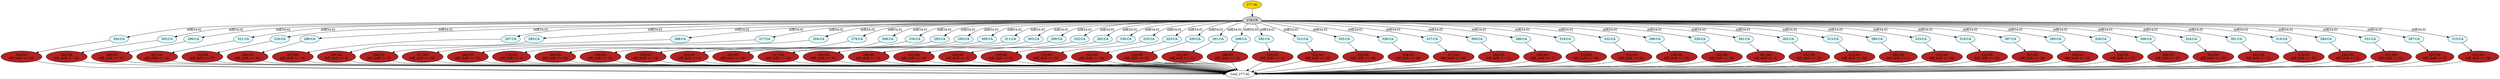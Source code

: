 strict digraph "" {
	node [label="\N"];
	"311:NS"	 [ast="<pyverilog.vparser.ast.NonblockingSubstitution object at 0x7f4cf148bad0>",
		fillcolor=firebrick,
		label="311:NS
diff_shift <= 32;",
		statements="[<pyverilog.vparser.ast.NonblockingSubstitution object at 0x7f4cf148bad0>]",
		style=filled,
		typ=NonblockingSubstitution];
	"Leaf_277:AL"	 [def_var="['diff_shift']",
		label="Leaf_277:AL"];
	"311:NS" -> "Leaf_277:AL"	 [cond="[]",
		lineno=None];
	"304:CA"	 [ast="<pyverilog.vparser.ast.Case object at 0x7f4cf163ebd0>",
		fillcolor=lightcyan,
		label="304:CA",
		statements="[]",
		style=filled,
		typ=Case];
	"304:NS"	 [ast="<pyverilog.vparser.ast.NonblockingSubstitution object at 0x7f4cf163fa90>",
		fillcolor=firebrick,
		label="304:NS
diff_shift <= 25;",
		statements="[<pyverilog.vparser.ast.NonblockingSubstitution object at 0x7f4cf163fa90>]",
		style=filled,
		typ=NonblockingSubstitution];
	"304:CA" -> "304:NS"	 [cond="[]",
		lineno=None];
	"305:CA"	 [ast="<pyverilog.vparser.ast.Case object at 0x7f4cf163f410>",
		fillcolor=lightcyan,
		label="305:CA",
		statements="[]",
		style=filled,
		typ=Case];
	"305:NS"	 [ast="<pyverilog.vparser.ast.NonblockingSubstitution object at 0x7f4cf163fb50>",
		fillcolor=firebrick,
		label="305:NS
diff_shift <= 26;",
		statements="[<pyverilog.vparser.ast.NonblockingSubstitution object at 0x7f4cf163fb50>]",
		style=filled,
		typ=NonblockingSubstitution];
	"305:CA" -> "305:NS"	 [cond="[]",
		lineno=None];
	"296:CA"	 [ast="<pyverilog.vparser.ast.Case object at 0x7f4cf163f6d0>",
		fillcolor=lightcyan,
		label="296:CA",
		statements="[]",
		style=filled,
		typ=Case];
	"296:NS"	 [ast="<pyverilog.vparser.ast.NonblockingSubstitution object at 0x7f4cf163f750>",
		fillcolor=firebrick,
		label="296:NS
diff_shift <= 17;",
		statements="[<pyverilog.vparser.ast.NonblockingSubstitution object at 0x7f4cf163f750>]",
		style=filled,
		typ=NonblockingSubstitution];
	"296:CA" -> "296:NS"	 [cond="[]",
		lineno=None];
	"307:NS"	 [ast="<pyverilog.vparser.ast.NonblockingSubstitution object at 0x7f4cf161c350>",
		fillcolor=firebrick,
		label="307:NS
diff_shift <= 28;",
		statements="[<pyverilog.vparser.ast.NonblockingSubstitution object at 0x7f4cf161c350>]",
		style=filled,
		typ=NonblockingSubstitution];
	"307:NS" -> "Leaf_277:AL"	 [cond="[]",
		lineno=None];
	"321:CA"	 [ast="<pyverilog.vparser.ast.Case object at 0x7f4cf160d790>",
		fillcolor=lightcyan,
		label="321:CA",
		statements="[]",
		style=filled,
		typ=Case];
	"321:NS"	 [ast="<pyverilog.vparser.ast.NonblockingSubstitution object at 0x7f4cf160d3d0>",
		fillcolor=firebrick,
		label="321:NS
diff_shift <= 42;",
		statements="[<pyverilog.vparser.ast.NonblockingSubstitution object at 0x7f4cf160d3d0>]",
		style=filled,
		typ=NonblockingSubstitution];
	"321:CA" -> "321:NS"	 [cond="[]",
		lineno=None];
	"316:CA"	 [ast="<pyverilog.vparser.ast.Case object at 0x7f4cf14d8050>",
		fillcolor=lightcyan,
		label="316:CA",
		statements="[]",
		style=filled,
		typ=Case];
	"316:NS"	 [ast="<pyverilog.vparser.ast.NonblockingSubstitution object at 0x7f4cf14d80d0>",
		fillcolor=firebrick,
		label="316:NS
diff_shift <= 37;",
		statements="[<pyverilog.vparser.ast.NonblockingSubstitution object at 0x7f4cf14d80d0>]",
		style=filled,
		typ=NonblockingSubstitution];
	"316:CA" -> "316:NS"	 [cond="[]",
		lineno=None];
	"298:NS"	 [ast="<pyverilog.vparser.ast.NonblockingSubstitution object at 0x7f4cf160d150>",
		fillcolor=firebrick,
		label="298:NS
diff_shift <= 19;",
		statements="[<pyverilog.vparser.ast.NonblockingSubstitution object at 0x7f4cf160d150>]",
		style=filled,
		typ=NonblockingSubstitution];
	"298:NS" -> "Leaf_277:AL"	 [cond="[]",
		lineno=None];
	"289:CA"	 [ast="<pyverilog.vparser.ast.Case object at 0x7f4cf160df90>",
		fillcolor=lightcyan,
		label="289:CA",
		statements="[]",
		style=filled,
		typ=Case];
	"289:NS"	 [ast="<pyverilog.vparser.ast.NonblockingSubstitution object at 0x7f4cf160d610>",
		fillcolor=firebrick,
		label="289:NS
diff_shift <= 10;",
		statements="[<pyverilog.vparser.ast.NonblockingSubstitution object at 0x7f4cf160d610>]",
		style=filled,
		typ=NonblockingSubstitution];
	"289:CA" -> "289:NS"	 [cond="[]",
		lineno=None];
	"297:CA"	 [ast="<pyverilog.vparser.ast.Case object at 0x7f4cf160db90>",
		fillcolor=lightcyan,
		label="297:CA",
		statements="[]",
		style=filled,
		typ=Case];
	"297:NS"	 [ast="<pyverilog.vparser.ast.NonblockingSubstitution object at 0x7f4cf160dfd0>",
		fillcolor=firebrick,
		label="297:NS
diff_shift <= 18;",
		statements="[<pyverilog.vparser.ast.NonblockingSubstitution object at 0x7f4cf160dfd0>]",
		style=filled,
		typ=NonblockingSubstitution];
	"297:CA" -> "297:NS"	 [cond="[]",
		lineno=None];
	"284:NS"	 [ast="<pyverilog.vparser.ast.NonblockingSubstitution object at 0x7f4cf160da10>",
		fillcolor=firebrick,
		label="284:NS
diff_shift <= 5;",
		statements="[<pyverilog.vparser.ast.NonblockingSubstitution object at 0x7f4cf160da10>]",
		style=filled,
		typ=NonblockingSubstitution];
	"284:NS" -> "Leaf_277:AL"	 [cond="[]",
		lineno=None];
	"285:CA"	 [ast="<pyverilog.vparser.ast.Case object at 0x7f4cf160dd50>",
		fillcolor=lightcyan,
		label="285:CA",
		statements="[]",
		style=filled,
		typ=Case];
	"285:NS"	 [ast="<pyverilog.vparser.ast.NonblockingSubstitution object at 0x7f4cf160d110>",
		fillcolor=firebrick,
		label="285:NS
diff_shift <= 6;",
		statements="[<pyverilog.vparser.ast.NonblockingSubstitution object at 0x7f4cf160d110>]",
		style=filled,
		typ=NonblockingSubstitution];
	"285:CA" -> "285:NS"	 [cond="[]",
		lineno=None];
	"327:NS"	 [ast="<pyverilog.vparser.ast.NonblockingSubstitution object at 0x7f4cf149d350>",
		fillcolor=firebrick,
		label="327:NS
diff_shift <= 48;",
		statements="[<pyverilog.vparser.ast.NonblockingSubstitution object at 0x7f4cf149d350>]",
		style=filled,
		typ=NonblockingSubstitution];
	"327:NS" -> "Leaf_277:AL"	 [cond="[]",
		lineno=None];
	"308:NS"	 [ast="<pyverilog.vparser.ast.NonblockingSubstitution object at 0x7f4cf149d450>",
		fillcolor=firebrick,
		label="308:NS
diff_shift <= 29;",
		statements="[<pyverilog.vparser.ast.NonblockingSubstitution object at 0x7f4cf149d450>]",
		style=filled,
		typ=NonblockingSubstitution];
	"308:NS" -> "Leaf_277:AL"	 [cond="[]",
		lineno=None];
	"288:CA"	 [ast="<pyverilog.vparser.ast.Case object at 0x7f4cf149d650>",
		fillcolor=lightcyan,
		label="288:CA",
		statements="[]",
		style=filled,
		typ=Case];
	"288:NS"	 [ast="<pyverilog.vparser.ast.NonblockingSubstitution object at 0x7f4cf149d6d0>",
		fillcolor=firebrick,
		label="288:NS
diff_shift <= 9;",
		statements="[<pyverilog.vparser.ast.NonblockingSubstitution object at 0x7f4cf149d6d0>]",
		style=filled,
		typ=NonblockingSubstitution];
	"288:CA" -> "288:NS"	 [cond="[]",
		lineno=None];
	"317:CA"	 [ast="<pyverilog.vparser.ast.Case object at 0x7f4cf149d810>",
		fillcolor=lightcyan,
		label="317:CA",
		statements="[]",
		style=filled,
		typ=Case];
	"317:NS"	 [ast="<pyverilog.vparser.ast.NonblockingSubstitution object at 0x7f4cf149d890>",
		fillcolor=firebrick,
		label="317:NS
diff_shift <= 38;",
		statements="[<pyverilog.vparser.ast.NonblockingSubstitution object at 0x7f4cf149d890>]",
		style=filled,
		typ=NonblockingSubstitution];
	"317:CA" -> "317:NS"	 [cond="[]",
		lineno=None];
	"294:CA"	 [ast="<pyverilog.vparser.ast.Case object at 0x7f4cf149d9d0>",
		fillcolor=lightcyan,
		label="294:CA",
		statements="[]",
		style=filled,
		typ=Case];
	"294:NS"	 [ast="<pyverilog.vparser.ast.NonblockingSubstitution object at 0x7f4cf149da50>",
		fillcolor=firebrick,
		label="294:NS
diff_shift <= 15;",
		statements="[<pyverilog.vparser.ast.NonblockingSubstitution object at 0x7f4cf149da50>]",
		style=filled,
		typ=NonblockingSubstitution];
	"294:CA" -> "294:NS"	 [cond="[]",
		lineno=None];
	"278:CX"	 [ast="<pyverilog.vparser.ast.CasexStatement object at 0x7f4cf149db90>",
		fillcolor=lightgray,
		label="278:CX",
		statements="[]",
		style=filled,
		typ=CasexStatement];
	"278:CX" -> "304:CA"	 [cond="['diff']",
		label="diff[54:0]",
		lineno=278];
	"278:CX" -> "305:CA"	 [cond="['diff']",
		label="diff[54:0]",
		lineno=278];
	"278:CX" -> "296:CA"	 [cond="['diff']",
		label="diff[54:0]",
		lineno=278];
	"278:CX" -> "321:CA"	 [cond="['diff']",
		label="diff[54:0]",
		lineno=278];
	"278:CX" -> "316:CA"	 [cond="['diff']",
		label="diff[54:0]",
		lineno=278];
	"278:CX" -> "289:CA"	 [cond="['diff']",
		label="diff[54:0]",
		lineno=278];
	"278:CX" -> "297:CA"	 [cond="['diff']",
		label="diff[54:0]",
		lineno=278];
	"278:CX" -> "285:CA"	 [cond="['diff']",
		label="diff[54:0]",
		lineno=278];
	"278:CX" -> "288:CA"	 [cond="['diff']",
		label="diff[54:0]",
		lineno=278];
	"278:CX" -> "317:CA"	 [cond="['diff']",
		label="diff[54:0]",
		lineno=278];
	"278:CX" -> "294:CA"	 [cond="['diff']",
		label="diff[54:0]",
		lineno=278];
	"279:CA"	 [ast="<pyverilog.vparser.ast.Case object at 0x7f4cf149dd10>",
		fillcolor=lightcyan,
		label="279:CA",
		statements="[]",
		style=filled,
		typ=Case];
	"278:CX" -> "279:CA"	 [cond="['diff']",
		label="diff[54:0]",
		lineno=278];
	"308:CA"	 [ast="<pyverilog.vparser.ast.Case object at 0x7f4cf15003d0>",
		fillcolor=lightcyan,
		label="308:CA",
		statements="[]",
		style=filled,
		typ=Case];
	"278:CX" -> "308:CA"	 [cond="['diff']",
		label="diff[54:0]",
		lineno=278];
	"334:CA"	 [ast="<pyverilog.vparser.ast.Case object at 0x7f4cf14d0f50>",
		fillcolor=lightcyan,
		label="334:CA",
		statements="[]",
		style=filled,
		typ=Case];
	"278:CX" -> "334:CA"	 [cond="['diff']",
		label="diff[54:0]",
		lineno=278];
	"293:CA"	 [ast="<pyverilog.vparser.ast.Case object at 0x7f4cf14ef210>",
		fillcolor=lightcyan,
		label="293:CA",
		statements="[]",
		style=filled,
		typ=Case];
	"278:CX" -> "293:CA"	 [cond="['diff']",
		label="diff[54:0]",
		lineno=278];
	"283:CA"	 [ast="<pyverilog.vparser.ast.Case object at 0x7f4cf14c6510>",
		fillcolor=lightcyan,
		label="283:CA",
		statements="[]",
		style=filled,
		typ=Case];
	"278:CX" -> "283:CA"	 [cond="['diff']",
		label="diff[54:0]",
		lineno=278];
	"309:CA"	 [ast="<pyverilog.vparser.ast.Case object at 0x7f4cf1500490>",
		fillcolor=lightcyan,
		label="309:CA",
		statements="[]",
		style=filled,
		typ=Case];
	"278:CX" -> "309:CA"	 [cond="['diff']",
		label="diff[54:0]",
		lineno=278];
	"311:CA"	 [ast="<pyverilog.vparser.ast.Case object at 0x7f4cf1500890>",
		fillcolor=lightcyan,
		label="311:CA",
		statements="[]",
		style=filled,
		typ=Case];
	"278:CX" -> "311:CA"	 [cond="['diff']",
		label="diff[54:0]",
		lineno=278];
	"303:CA"	 [ast="<pyverilog.vparser.ast.Case object at 0x7f4cf14efed0>",
		fillcolor=lightcyan,
		label="303:CA",
		statements="[]",
		style=filled,
		typ=Case];
	"278:CX" -> "303:CA"	 [cond="['diff']",
		label="diff[54:0]",
		lineno=278];
	"290:CA"	 [ast="<pyverilog.vparser.ast.Case object at 0x7f4cf14c6bd0>",
		fillcolor=lightcyan,
		label="290:CA",
		statements="[]",
		style=filled,
		typ=Case];
	"278:CX" -> "290:CA"	 [cond="['diff']",
		label="diff[54:0]",
		lineno=278];
	"322:CA"	 [ast="<pyverilog.vparser.ast.Case object at 0x7f4cf14d8850>",
		fillcolor=lightcyan,
		label="322:CA",
		statements="[]",
		style=filled,
		typ=Case];
	"278:CX" -> "322:CA"	 [cond="['diff']",
		label="diff[54:0]",
		lineno=278];
	"282:CA"	 [ast="<pyverilog.vparser.ast.Case object at 0x7f4cf14c6310>",
		fillcolor=lightcyan,
		label="282:CA",
		statements="[]",
		style=filled,
		typ=Case];
	"278:CX" -> "282:CA"	 [cond="['diff']",
		label="diff[54:0]",
		lineno=278];
	"330:CA"	 [ast="<pyverilog.vparser.ast.Case object at 0x7f4cf14d0750>",
		fillcolor=lightcyan,
		label="330:CA",
		statements="[]",
		style=filled,
		typ=Case];
	"278:CX" -> "330:CA"	 [cond="['diff']",
		label="diff[54:0]",
		lineno=278];
	"310:CA"	 [ast="<pyverilog.vparser.ast.Case object at 0x7f4cf1500690>",
		fillcolor=lightcyan,
		label="310:CA",
		statements="[]",
		style=filled,
		typ=Case];
	"278:CX" -> "310:CA"	 [cond="['diff']",
		label="diff[54:0]",
		lineno=278];
	"323:CA"	 [ast="<pyverilog.vparser.ast.Case object at 0x7f4cf14d8a50>",
		fillcolor=lightcyan,
		label="323:CA",
		statements="[]",
		style=filled,
		typ=Case];
	"278:CX" -> "323:CA"	 [cond="['diff']",
		label="diff[54:0]",
		lineno=278];
	"320:CA"	 [ast="<pyverilog.vparser.ast.Case object at 0x7f4cf14d8650>",
		fillcolor=lightcyan,
		label="320:CA",
		statements="[]",
		style=filled,
		typ=Case];
	"278:CX" -> "320:CA"	 [cond="['diff']",
		label="diff[54:0]",
		lineno=278];
	"291:CA"	 [ast="<pyverilog.vparser.ast.Case object at 0x7f4cf14c6dd0>",
		fillcolor=lightcyan,
		label="291:CA",
		statements="[]",
		style=filled,
		typ=Case];
	"278:CX" -> "291:CA"	 [cond="['diff']",
		label="diff[54:0]",
		lineno=278];
	"298:CA"	 [ast="<pyverilog.vparser.ast.Case object at 0x7f4cf14ef610>",
		fillcolor=lightcyan,
		label="298:CA",
		statements="[]",
		style=filled,
		typ=Case];
	"278:CX" -> "298:CA"	 [cond="['diff']",
		label="diff[54:0]",
		lineno=278];
	"292:CA"	 [ast="<pyverilog.vparser.ast.Case object at 0x7f4cf14c6fd0>",
		fillcolor=lightcyan,
		label="292:CA",
		statements="[]",
		style=filled,
		typ=Case];
	"278:CX" -> "292:CA"	 [cond="['diff']",
		label="diff[54:0]",
		lineno=278];
	"312:CA"	 [ast="<pyverilog.vparser.ast.Case object at 0x7f4cf1500950>",
		fillcolor=lightcyan,
		label="312:CA",
		statements="[]",
		style=filled,
		typ=Case];
	"278:CX" -> "312:CA"	 [cond="['diff']",
		label="diff[54:0]",
		lineno=278];
	"325:CA"	 [ast="<pyverilog.vparser.ast.Case object at 0x7f4cf14d8e50>",
		fillcolor=lightcyan,
		label="325:CA",
		statements="[]",
		style=filled,
		typ=Case];
	"278:CX" -> "325:CA"	 [cond="['diff']",
		label="diff[54:0]",
		lineno=278];
	"328:CA"	 [ast="<pyverilog.vparser.ast.Case object at 0x7f4cf14d0350>",
		fillcolor=lightcyan,
		label="328:CA",
		statements="[]",
		style=filled,
		typ=Case];
	"278:CX" -> "328:CA"	 [cond="['diff']",
		label="diff[54:0]",
		lineno=278];
	"327:CA"	 [ast="<pyverilog.vparser.ast.Case object at 0x7f4cf14d0290>",
		fillcolor=lightcyan,
		label="327:CA",
		statements="[]",
		style=filled,
		typ=Case];
	"278:CX" -> "327:CA"	 [cond="['diff']",
		label="diff[54:0]",
		lineno=278];
	"300:CA"	 [ast="<pyverilog.vparser.ast.Case object at 0x7f4cf14ef8d0>",
		fillcolor=lightcyan,
		label="300:CA",
		statements="[]",
		style=filled,
		typ=Case];
	"278:CX" -> "300:CA"	 [cond="['diff']",
		label="diff[54:0]",
		lineno=278];
	"286:CA"	 [ast="<pyverilog.vparser.ast.Case object at 0x7f4cf14c67d0>",
		fillcolor=lightcyan,
		label="286:CA",
		statements="[]",
		style=filled,
		typ=Case];
	"278:CX" -> "286:CA"	 [cond="['diff']",
		label="diff[54:0]",
		lineno=278];
	"318:CA"	 [ast="<pyverilog.vparser.ast.Case object at 0x7f4cf14d8250>",
		fillcolor=lightcyan,
		label="318:CA",
		statements="[]",
		style=filled,
		typ=Case];
	"278:CX" -> "318:CA"	 [cond="['diff']",
		label="diff[54:0]",
		lineno=278];
	"332:CA"	 [ast="<pyverilog.vparser.ast.Case object at 0x7f4cf14d0b50>",
		fillcolor=lightcyan,
		label="332:CA",
		statements="[]",
		style=filled,
		typ=Case];
	"278:CX" -> "332:CA"	 [cond="['diff']",
		label="diff[54:0]",
		lineno=278];
	"299:CA"	 [ast="<pyverilog.vparser.ast.Case object at 0x7f4cf14ef6d0>",
		fillcolor=lightcyan,
		label="299:CA",
		statements="[]",
		style=filled,
		typ=Case];
	"278:CX" -> "299:CA"	 [cond="['diff']",
		label="diff[54:0]",
		lineno=278];
	"329:CA"	 [ast="<pyverilog.vparser.ast.Case object at 0x7f4cf14d0550>",
		fillcolor=lightcyan,
		label="329:CA",
		statements="[]",
		style=filled,
		typ=Case];
	"278:CX" -> "329:CA"	 [cond="['diff']",
		label="diff[54:0]",
		lineno=278];
	"281:CA"	 [ast="<pyverilog.vparser.ast.Case object at 0x7f4cf14c6110>",
		fillcolor=lightcyan,
		label="281:CA",
		statements="[]",
		style=filled,
		typ=Case];
	"278:CX" -> "281:CA"	 [cond="['diff']",
		label="diff[54:0]",
		lineno=278];
	"302:CA"	 [ast="<pyverilog.vparser.ast.Case object at 0x7f4cf14efcd0>",
		fillcolor=lightcyan,
		label="302:CA",
		statements="[]",
		style=filled,
		typ=Case];
	"278:CX" -> "302:CA"	 [cond="['diff']",
		label="diff[54:0]",
		lineno=278];
	"313:CA"	 [ast="<pyverilog.vparser.ast.Case object at 0x7f4cf1500b50>",
		fillcolor=lightcyan,
		label="313:CA",
		statements="[]",
		style=filled,
		typ=Case];
	"278:CX" -> "313:CA"	 [cond="['diff']",
		label="diff[54:0]",
		lineno=278];
	"280:CA"	 [ast="<pyverilog.vparser.ast.Case object at 0x7f4cf149ded0>",
		fillcolor=lightcyan,
		label="280:CA",
		statements="[]",
		style=filled,
		typ=Case];
	"278:CX" -> "280:CA"	 [cond="['diff']",
		label="diff[54:0]",
		lineno=278];
	"333:CA"	 [ast="<pyverilog.vparser.ast.Case object at 0x7f4cf14d0d50>",
		fillcolor=lightcyan,
		label="333:CA",
		statements="[]",
		style=filled,
		typ=Case];
	"278:CX" -> "333:CA"	 [cond="['diff']",
		label="diff[54:0]",
		lineno=278];
	"319:CA"	 [ast="<pyverilog.vparser.ast.Case object at 0x7f4cf14d8450>",
		fillcolor=lightcyan,
		label="319:CA",
		statements="[]",
		style=filled,
		typ=Case];
	"278:CX" -> "319:CA"	 [cond="['diff']",
		label="diff[54:0]",
		lineno=278];
	"307:CA"	 [ast="<pyverilog.vparser.ast.Case object at 0x7f4cf1500310>",
		fillcolor=lightcyan,
		label="307:CA",
		statements="[]",
		style=filled,
		typ=Case];
	"278:CX" -> "307:CA"	 [cond="['diff']",
		label="diff[54:0]",
		lineno=278];
	"295:CA"	 [ast="<pyverilog.vparser.ast.Case object at 0x7f4cf14ef410>",
		fillcolor=lightcyan,
		label="295:CA",
		statements="[]",
		style=filled,
		typ=Case];
	"278:CX" -> "295:CA"	 [cond="['diff']",
		label="diff[54:0]",
		lineno=278];
	"326:CA"	 [ast="<pyverilog.vparser.ast.Case object at 0x7f4cf14d0090>",
		fillcolor=lightcyan,
		label="326:CA",
		statements="[]",
		style=filled,
		typ=Case];
	"278:CX" -> "326:CA"	 [cond="['diff']",
		label="diff[54:0]",
		lineno=278];
	"306:CA"	 [ast="<pyverilog.vparser.ast.Case object at 0x7f4cf1500110>",
		fillcolor=lightcyan,
		label="306:CA",
		statements="[]",
		style=filled,
		typ=Case];
	"278:CX" -> "306:CA"	 [cond="['diff']",
		label="diff[54:0]",
		lineno=278];
	"324:CA"	 [ast="<pyverilog.vparser.ast.Case object at 0x7f4cf14d8c50>",
		fillcolor=lightcyan,
		label="324:CA",
		statements="[]",
		style=filled,
		typ=Case];
	"278:CX" -> "324:CA"	 [cond="['diff']",
		label="diff[54:0]",
		lineno=278];
	"301:CA"	 [ast="<pyverilog.vparser.ast.Case object at 0x7f4cf14efad0>",
		fillcolor=lightcyan,
		label="301:CA",
		statements="[]",
		style=filled,
		typ=Case];
	"278:CX" -> "301:CA"	 [cond="['diff']",
		label="diff[54:0]",
		lineno=278];
	"314:CA"	 [ast="<pyverilog.vparser.ast.Case object at 0x7f4cf1500d50>",
		fillcolor=lightcyan,
		label="314:CA",
		statements="[]",
		style=filled,
		typ=Case];
	"278:CX" -> "314:CA"	 [cond="['diff']",
		label="diff[54:0]",
		lineno=278];
	"284:CA"	 [ast="<pyverilog.vparser.ast.Case object at 0x7f4cf14c6710>",
		fillcolor=lightcyan,
		label="284:CA",
		statements="[]",
		style=filled,
		typ=Case];
	"278:CX" -> "284:CA"	 [cond="['diff']",
		label="diff[54:0]",
		lineno=278];
	"331:CA"	 [ast="<pyverilog.vparser.ast.Case object at 0x7f4cf14d0950>",
		fillcolor=lightcyan,
		label="331:CA",
		statements="[]",
		style=filled,
		typ=Case];
	"278:CX" -> "331:CA"	 [cond="['diff']",
		label="diff[54:0]",
		lineno=278];
	"287:CA"	 [ast="<pyverilog.vparser.ast.Case object at 0x7f4cf14c69d0>",
		fillcolor=lightcyan,
		label="287:CA",
		statements="[]",
		style=filled,
		typ=Case];
	"278:CX" -> "287:CA"	 [cond="['diff']",
		label="diff[54:0]",
		lineno=278];
	"315:CA"	 [ast="<pyverilog.vparser.ast.Case object at 0x7f4cf1500f50>",
		fillcolor=lightcyan,
		label="315:CA",
		statements="[]",
		style=filled,
		typ=Case];
	"278:CX" -> "315:CA"	 [cond="['diff']",
		label="diff[54:0]",
		lineno=278];
	"279:NS"	 [ast="<pyverilog.vparser.ast.NonblockingSubstitution object at 0x7f4cf149dd90>",
		fillcolor=firebrick,
		label="279:NS
diff_shift <= 0;",
		statements="[<pyverilog.vparser.ast.NonblockingSubstitution object at 0x7f4cf149dd90>]",
		style=filled,
		typ=NonblockingSubstitution];
	"279:CA" -> "279:NS"	 [cond="[]",
		lineno=None];
	"322:NS"	 [ast="<pyverilog.vparser.ast.NonblockingSubstitution object at 0x7f4cf14d88d0>",
		fillcolor=firebrick,
		label="322:NS
diff_shift <= 43;",
		statements="[<pyverilog.vparser.ast.NonblockingSubstitution object at 0x7f4cf14d88d0>]",
		style=filled,
		typ=NonblockingSubstitution];
	"322:NS" -> "Leaf_277:AL"	 [cond="[]",
		lineno=None];
	"325:NS"	 [ast="<pyverilog.vparser.ast.NonblockingSubstitution object at 0x7f4cf14d8ed0>",
		fillcolor=firebrick,
		label="325:NS
diff_shift <= 46;",
		statements="[<pyverilog.vparser.ast.NonblockingSubstitution object at 0x7f4cf14d8ed0>]",
		style=filled,
		typ=NonblockingSubstitution];
	"325:NS" -> "Leaf_277:AL"	 [cond="[]",
		lineno=None];
	"283:NS"	 [ast="<pyverilog.vparser.ast.NonblockingSubstitution object at 0x7f4cf14c6590>",
		fillcolor=firebrick,
		label="283:NS
diff_shift <= 4;",
		statements="[<pyverilog.vparser.ast.NonblockingSubstitution object at 0x7f4cf14c6590>]",
		style=filled,
		typ=NonblockingSubstitution];
	"283:NS" -> "Leaf_277:AL"	 [cond="[]",
		lineno=None];
	"314:NS"	 [ast="<pyverilog.vparser.ast.NonblockingSubstitution object at 0x7f4cf1500dd0>",
		fillcolor=firebrick,
		label="314:NS
diff_shift <= 35;",
		statements="[<pyverilog.vparser.ast.NonblockingSubstitution object at 0x7f4cf1500dd0>]",
		style=filled,
		typ=NonblockingSubstitution];
	"314:NS" -> "Leaf_277:AL"	 [cond="[]",
		lineno=None];
	"290:NS"	 [ast="<pyverilog.vparser.ast.NonblockingSubstitution object at 0x7f4cf14c6c50>",
		fillcolor=firebrick,
		label="290:NS
diff_shift <= 11;",
		statements="[<pyverilog.vparser.ast.NonblockingSubstitution object at 0x7f4cf14c6c50>]",
		style=filled,
		typ=NonblockingSubstitution];
	"290:NS" -> "Leaf_277:AL"	 [cond="[]",
		lineno=None];
	"301:NS"	 [ast="<pyverilog.vparser.ast.NonblockingSubstitution object at 0x7f4cf14efb50>",
		fillcolor=firebrick,
		label="301:NS
diff_shift <= 22;",
		statements="[<pyverilog.vparser.ast.NonblockingSubstitution object at 0x7f4cf14efb50>]",
		style=filled,
		typ=NonblockingSubstitution];
	"301:NS" -> "Leaf_277:AL"	 [cond="[]",
		lineno=None];
	"286:NS"	 [ast="<pyverilog.vparser.ast.NonblockingSubstitution object at 0x7f4cf14c6850>",
		fillcolor=firebrick,
		label="286:NS
diff_shift <= 7;",
		statements="[<pyverilog.vparser.ast.NonblockingSubstitution object at 0x7f4cf14c6850>]",
		style=filled,
		typ=NonblockingSubstitution];
	"286:NS" -> "Leaf_277:AL"	 [cond="[]",
		lineno=None];
	"300:NS"	 [ast="<pyverilog.vparser.ast.NonblockingSubstitution object at 0x7f4cf14ef950>",
		fillcolor=firebrick,
		label="300:NS
diff_shift <= 21;",
		statements="[<pyverilog.vparser.ast.NonblockingSubstitution object at 0x7f4cf14ef950>]",
		style=filled,
		typ=NonblockingSubstitution];
	"300:NS" -> "Leaf_277:AL"	 [cond="[]",
		lineno=None];
	"308:CA" -> "308:NS"	 [cond="[]",
		lineno=None];
	"334:NS"	 [ast="<pyverilog.vparser.ast.NonblockingSubstitution object at 0x7f4cf14d0fd0>",
		fillcolor=firebrick,
		label="334:NS
diff_shift <= 55;",
		statements="[<pyverilog.vparser.ast.NonblockingSubstitution object at 0x7f4cf14d0fd0>]",
		style=filled,
		typ=NonblockingSubstitution];
	"334:CA" -> "334:NS"	 [cond="[]",
		lineno=None];
	"288:NS" -> "Leaf_277:AL"	 [cond="[]",
		lineno=None];
	"293:NS"	 [ast="<pyverilog.vparser.ast.NonblockingSubstitution object at 0x7f4cf14ef290>",
		fillcolor=firebrick,
		label="293:NS
diff_shift <= 14;",
		statements="[<pyverilog.vparser.ast.NonblockingSubstitution object at 0x7f4cf14ef290>]",
		style=filled,
		typ=NonblockingSubstitution];
	"293:CA" -> "293:NS"	 [cond="[]",
		lineno=None];
	"283:CA" -> "283:NS"	 [cond="[]",
		lineno=None];
	"309:NS"	 [ast="<pyverilog.vparser.ast.NonblockingSubstitution object at 0x7f4cf1500510>",
		fillcolor=firebrick,
		label="309:NS
diff_shift <= 30;",
		statements="[<pyverilog.vparser.ast.NonblockingSubstitution object at 0x7f4cf1500510>]",
		style=filled,
		typ=NonblockingSubstitution];
	"309:CA" -> "309:NS"	 [cond="[]",
		lineno=None];
	"311:CA" -> "311:NS"	 [cond="[]",
		lineno=None];
	"303:NS"	 [ast="<pyverilog.vparser.ast.NonblockingSubstitution object at 0x7f4cf14eff50>",
		fillcolor=firebrick,
		label="303:NS
diff_shift <= 24;",
		statements="[<pyverilog.vparser.ast.NonblockingSubstitution object at 0x7f4cf14eff50>]",
		style=filled,
		typ=NonblockingSubstitution];
	"303:CA" -> "303:NS"	 [cond="[]",
		lineno=None];
	"290:CA" -> "290:NS"	 [cond="[]",
		lineno=None];
	"326:NS"	 [ast="<pyverilog.vparser.ast.NonblockingSubstitution object at 0x7f4cf14d0110>",
		fillcolor=firebrick,
		label="326:NS
diff_shift <= 47;",
		statements="[<pyverilog.vparser.ast.NonblockingSubstitution object at 0x7f4cf14d0110>]",
		style=filled,
		typ=NonblockingSubstitution];
	"326:NS" -> "Leaf_277:AL"	 [cond="[]",
		lineno=None];
	"287:NS"	 [ast="<pyverilog.vparser.ast.NonblockingSubstitution object at 0x7f4cf14c6a50>",
		fillcolor=firebrick,
		label="287:NS
diff_shift <= 8;",
		statements="[<pyverilog.vparser.ast.NonblockingSubstitution object at 0x7f4cf14c6a50>]",
		style=filled,
		typ=NonblockingSubstitution];
	"287:NS" -> "Leaf_277:AL"	 [cond="[]",
		lineno=None];
	"331:NS"	 [ast="<pyverilog.vparser.ast.NonblockingSubstitution object at 0x7f4cf14d09d0>",
		fillcolor=firebrick,
		label="331:NS
diff_shift <= 52;",
		statements="[<pyverilog.vparser.ast.NonblockingSubstitution object at 0x7f4cf14d09d0>]",
		style=filled,
		typ=NonblockingSubstitution];
	"331:NS" -> "Leaf_277:AL"	 [cond="[]",
		lineno=None];
	"322:CA" -> "322:NS"	 [cond="[]",
		lineno=None];
	"292:NS"	 [ast="<pyverilog.vparser.ast.NonblockingSubstitution object at 0x7f4cf14ef090>",
		fillcolor=firebrick,
		label="292:NS
diff_shift <= 13;",
		statements="[<pyverilog.vparser.ast.NonblockingSubstitution object at 0x7f4cf14ef090>]",
		style=filled,
		typ=NonblockingSubstitution];
	"292:NS" -> "Leaf_277:AL"	 [cond="[]",
		lineno=None];
	"313:NS"	 [ast="<pyverilog.vparser.ast.NonblockingSubstitution object at 0x7f4cf1500bd0>",
		fillcolor=firebrick,
		label="313:NS
diff_shift <= 34;",
		statements="[<pyverilog.vparser.ast.NonblockingSubstitution object at 0x7f4cf1500bd0>]",
		style=filled,
		typ=NonblockingSubstitution];
	"313:NS" -> "Leaf_277:AL"	 [cond="[]",
		lineno=None];
	"302:NS"	 [ast="<pyverilog.vparser.ast.NonblockingSubstitution object at 0x7f4cf14efd50>",
		fillcolor=firebrick,
		label="302:NS
diff_shift <= 23;",
		statements="[<pyverilog.vparser.ast.NonblockingSubstitution object at 0x7f4cf14efd50>]",
		style=filled,
		typ=NonblockingSubstitution];
	"302:NS" -> "Leaf_277:AL"	 [cond="[]",
		lineno=None];
	"282:NS"	 [ast="<pyverilog.vparser.ast.NonblockingSubstitution object at 0x7f4cf14c6390>",
		fillcolor=firebrick,
		label="282:NS
diff_shift <= 3;",
		statements="[<pyverilog.vparser.ast.NonblockingSubstitution object at 0x7f4cf14c6390>]",
		style=filled,
		typ=NonblockingSubstitution];
	"282:CA" -> "282:NS"	 [cond="[]",
		lineno=None];
	"330:NS"	 [ast="<pyverilog.vparser.ast.NonblockingSubstitution object at 0x7f4cf14d07d0>",
		fillcolor=firebrick,
		label="330:NS
diff_shift <= 51;",
		statements="[<pyverilog.vparser.ast.NonblockingSubstitution object at 0x7f4cf14d07d0>]",
		style=filled,
		typ=NonblockingSubstitution];
	"330:CA" -> "330:NS"	 [cond="[]",
		lineno=None];
	"328:NS"	 [ast="<pyverilog.vparser.ast.NonblockingSubstitution object at 0x7f4cf14d03d0>",
		fillcolor=firebrick,
		label="328:NS
diff_shift <= 49;",
		statements="[<pyverilog.vparser.ast.NonblockingSubstitution object at 0x7f4cf14d03d0>]",
		style=filled,
		typ=NonblockingSubstitution];
	"328:NS" -> "Leaf_277:AL"	 [cond="[]",
		lineno=None];
	"279:NS" -> "Leaf_277:AL"	 [cond="[]",
		lineno=None];
	"310:NS"	 [ast="<pyverilog.vparser.ast.NonblockingSubstitution object at 0x7f4cf1500710>",
		fillcolor=firebrick,
		label="310:NS
diff_shift <= 31;",
		statements="[<pyverilog.vparser.ast.NonblockingSubstitution object at 0x7f4cf1500710>]",
		style=filled,
		typ=NonblockingSubstitution];
	"310:CA" -> "310:NS"	 [cond="[]",
		lineno=None];
	"323:NS"	 [ast="<pyverilog.vparser.ast.NonblockingSubstitution object at 0x7f4cf14d8ad0>",
		fillcolor=firebrick,
		label="323:NS
diff_shift <= 44;",
		statements="[<pyverilog.vparser.ast.NonblockingSubstitution object at 0x7f4cf14d8ad0>]",
		style=filled,
		typ=NonblockingSubstitution];
	"323:CA" -> "323:NS"	 [cond="[]",
		lineno=None];
	"320:NS"	 [ast="<pyverilog.vparser.ast.NonblockingSubstitution object at 0x7f4cf14d86d0>",
		fillcolor=firebrick,
		label="320:NS
diff_shift <= 41;",
		statements="[<pyverilog.vparser.ast.NonblockingSubstitution object at 0x7f4cf14d86d0>]",
		style=filled,
		typ=NonblockingSubstitution];
	"320:CA" -> "320:NS"	 [cond="[]",
		lineno=None];
	"277:AL"	 [ast="<pyverilog.vparser.ast.Always object at 0x7f4cf14f81d0>",
		clk_sens=True,
		fillcolor=gold,
		label="277:AL",
		sens="['clk']",
		statements="[]",
		style=filled,
		typ=Always,
		use_var="['diff']"];
	"277:AL" -> "278:CX"	 [cond="[]",
		lineno=None];
	"324:NS"	 [ast="<pyverilog.vparser.ast.NonblockingSubstitution object at 0x7f4cf14d8cd0>",
		fillcolor=firebrick,
		label="324:NS
diff_shift <= 45;",
		statements="[<pyverilog.vparser.ast.NonblockingSubstitution object at 0x7f4cf14d8cd0>]",
		style=filled,
		typ=NonblockingSubstitution];
	"324:NS" -> "Leaf_277:AL"	 [cond="[]",
		lineno=None];
	"291:NS"	 [ast="<pyverilog.vparser.ast.NonblockingSubstitution object at 0x7f4cf14c6e50>",
		fillcolor=firebrick,
		label="291:NS
diff_shift <= 12;",
		statements="[<pyverilog.vparser.ast.NonblockingSubstitution object at 0x7f4cf14c6e50>]",
		style=filled,
		typ=NonblockingSubstitution];
	"291:CA" -> "291:NS"	 [cond="[]",
		lineno=None];
	"295:NS"	 [ast="<pyverilog.vparser.ast.NonblockingSubstitution object at 0x7f4cf14ef490>",
		fillcolor=firebrick,
		label="295:NS
diff_shift <= 16;",
		statements="[<pyverilog.vparser.ast.NonblockingSubstitution object at 0x7f4cf14ef490>]",
		style=filled,
		typ=NonblockingSubstitution];
	"295:NS" -> "Leaf_277:AL"	 [cond="[]",
		lineno=None];
	"298:CA" -> "298:NS"	 [cond="[]",
		lineno=None];
	"285:NS" -> "Leaf_277:AL"	 [cond="[]",
		lineno=None];
	"292:CA" -> "292:NS"	 [cond="[]",
		lineno=None];
	"312:NS"	 [ast="<pyverilog.vparser.ast.NonblockingSubstitution object at 0x7f4cf15009d0>",
		fillcolor=firebrick,
		label="312:NS
diff_shift <= 33;",
		statements="[<pyverilog.vparser.ast.NonblockingSubstitution object at 0x7f4cf15009d0>]",
		style=filled,
		typ=NonblockingSubstitution];
	"312:CA" -> "312:NS"	 [cond="[]",
		lineno=None];
	"323:NS" -> "Leaf_277:AL"	 [cond="[]",
		lineno=None];
	"281:NS"	 [ast="<pyverilog.vparser.ast.NonblockingSubstitution object at 0x7f4cf14c6190>",
		fillcolor=firebrick,
		label="281:NS
diff_shift <= 2;",
		statements="[<pyverilog.vparser.ast.NonblockingSubstitution object at 0x7f4cf14c6190>]",
		style=filled,
		typ=NonblockingSubstitution];
	"281:NS" -> "Leaf_277:AL"	 [cond="[]",
		lineno=None];
	"325:CA" -> "325:NS"	 [cond="[]",
		lineno=None];
	"328:CA" -> "328:NS"	 [cond="[]",
		lineno=None];
	"306:NS"	 [ast="<pyverilog.vparser.ast.NonblockingSubstitution object at 0x7f4cf1500190>",
		fillcolor=firebrick,
		label="306:NS
diff_shift <= 27;",
		statements="[<pyverilog.vparser.ast.NonblockingSubstitution object at 0x7f4cf1500190>]",
		style=filled,
		typ=NonblockingSubstitution];
	"306:NS" -> "Leaf_277:AL"	 [cond="[]",
		lineno=None];
	"294:NS" -> "Leaf_277:AL"	 [cond="[]",
		lineno=None];
	"327:CA" -> "327:NS"	 [cond="[]",
		lineno=None];
	"310:NS" -> "Leaf_277:AL"	 [cond="[]",
		lineno=None];
	"330:NS" -> "Leaf_277:AL"	 [cond="[]",
		lineno=None];
	"300:CA" -> "300:NS"	 [cond="[]",
		lineno=None];
	"334:NS" -> "Leaf_277:AL"	 [cond="[]",
		lineno=None];
	"317:NS" -> "Leaf_277:AL"	 [cond="[]",
		lineno=None];
	"333:NS"	 [ast="<pyverilog.vparser.ast.NonblockingSubstitution object at 0x7f4cf14d0dd0>",
		fillcolor=firebrick,
		label="333:NS
diff_shift <= 54;",
		statements="[<pyverilog.vparser.ast.NonblockingSubstitution object at 0x7f4cf14d0dd0>]",
		style=filled,
		typ=NonblockingSubstitution];
	"333:NS" -> "Leaf_277:AL"	 [cond="[]",
		lineno=None];
	"291:NS" -> "Leaf_277:AL"	 [cond="[]",
		lineno=None];
	"286:CA" -> "286:NS"	 [cond="[]",
		lineno=None];
	"282:NS" -> "Leaf_277:AL"	 [cond="[]",
		lineno=None];
	"318:NS"	 [ast="<pyverilog.vparser.ast.NonblockingSubstitution object at 0x7f4cf14d82d0>",
		fillcolor=firebrick,
		label="318:NS
diff_shift <= 39;",
		statements="[<pyverilog.vparser.ast.NonblockingSubstitution object at 0x7f4cf14d82d0>]",
		style=filled,
		typ=NonblockingSubstitution];
	"318:CA" -> "318:NS"	 [cond="[]",
		lineno=None];
	"297:NS" -> "Leaf_277:AL"	 [cond="[]",
		lineno=None];
	"321:NS" -> "Leaf_277:AL"	 [cond="[]",
		lineno=None];
	"332:NS"	 [ast="<pyverilog.vparser.ast.NonblockingSubstitution object at 0x7f4cf14d0bd0>",
		fillcolor=firebrick,
		label="332:NS
diff_shift <= 53;",
		statements="[<pyverilog.vparser.ast.NonblockingSubstitution object at 0x7f4cf14d0bd0>]",
		style=filled,
		typ=NonblockingSubstitution];
	"332:CA" -> "332:NS"	 [cond="[]",
		lineno=None];
	"299:NS"	 [ast="<pyverilog.vparser.ast.NonblockingSubstitution object at 0x7f4cf14ef750>",
		fillcolor=firebrick,
		label="299:NS
diff_shift <= 20;",
		statements="[<pyverilog.vparser.ast.NonblockingSubstitution object at 0x7f4cf14ef750>]",
		style=filled,
		typ=NonblockingSubstitution];
	"299:CA" -> "299:NS"	 [cond="[]",
		lineno=None];
	"329:NS"	 [ast="<pyverilog.vparser.ast.NonblockingSubstitution object at 0x7f4cf14d05d0>",
		fillcolor=firebrick,
		label="329:NS
diff_shift <= 50;",
		statements="[<pyverilog.vparser.ast.NonblockingSubstitution object at 0x7f4cf14d05d0>]",
		style=filled,
		typ=NonblockingSubstitution];
	"329:CA" -> "329:NS"	 [cond="[]",
		lineno=None];
	"319:NS"	 [ast="<pyverilog.vparser.ast.NonblockingSubstitution object at 0x7f4cf14d84d0>",
		fillcolor=firebrick,
		label="319:NS
diff_shift <= 40;",
		statements="[<pyverilog.vparser.ast.NonblockingSubstitution object at 0x7f4cf14d84d0>]",
		style=filled,
		typ=NonblockingSubstitution];
	"319:NS" -> "Leaf_277:AL"	 [cond="[]",
		lineno=None];
	"315:NS"	 [ast="<pyverilog.vparser.ast.NonblockingSubstitution object at 0x7f4cf160ded0>",
		fillcolor=firebrick,
		label="315:NS
diff_shift <= 36;",
		statements="[<pyverilog.vparser.ast.NonblockingSubstitution object at 0x7f4cf160ded0>]",
		style=filled,
		typ=NonblockingSubstitution];
	"315:NS" -> "Leaf_277:AL"	 [cond="[]",
		lineno=None];
	"281:CA" -> "281:NS"	 [cond="[]",
		lineno=None];
	"302:CA" -> "302:NS"	 [cond="[]",
		lineno=None];
	"305:NS" -> "Leaf_277:AL"	 [cond="[]",
		lineno=None];
	"313:CA" -> "313:NS"	 [cond="[]",
		lineno=None];
	"280:NS"	 [ast="<pyverilog.vparser.ast.NonblockingSubstitution object at 0x7f4cf149df50>",
		fillcolor=firebrick,
		label="280:NS
diff_shift <= 1;",
		statements="[<pyverilog.vparser.ast.NonblockingSubstitution object at 0x7f4cf149df50>]",
		style=filled,
		typ=NonblockingSubstitution];
	"280:CA" -> "280:NS"	 [cond="[]",
		lineno=None];
	"333:CA" -> "333:NS"	 [cond="[]",
		lineno=None];
	"319:CA" -> "319:NS"	 [cond="[]",
		lineno=None];
	"280:NS" -> "Leaf_277:AL"	 [cond="[]",
		lineno=None];
	"320:NS" -> "Leaf_277:AL"	 [cond="[]",
		lineno=None];
	"307:CA" -> "307:NS"	 [cond="[]",
		lineno=None];
	"295:CA" -> "295:NS"	 [cond="[]",
		lineno=None];
	"296:NS" -> "Leaf_277:AL"	 [cond="[]",
		lineno=None];
	"326:CA" -> "326:NS"	 [cond="[]",
		lineno=None];
	"299:NS" -> "Leaf_277:AL"	 [cond="[]",
		lineno=None];
	"316:NS" -> "Leaf_277:AL"	 [cond="[]",
		lineno=None];
	"312:NS" -> "Leaf_277:AL"	 [cond="[]",
		lineno=None];
	"306:CA" -> "306:NS"	 [cond="[]",
		lineno=None];
	"329:NS" -> "Leaf_277:AL"	 [cond="[]",
		lineno=None];
	"324:CA" -> "324:NS"	 [cond="[]",
		lineno=None];
	"301:CA" -> "301:NS"	 [cond="[]",
		lineno=None];
	"314:CA" -> "314:NS"	 [cond="[]",
		lineno=None];
	"284:CA" -> "284:NS"	 [cond="[]",
		lineno=None];
	"331:CA" -> "331:NS"	 [cond="[]",
		lineno=None];
	"289:NS" -> "Leaf_277:AL"	 [cond="[]",
		lineno=None];
	"309:NS" -> "Leaf_277:AL"	 [cond="[]",
		lineno=None];
	"332:NS" -> "Leaf_277:AL"	 [cond="[]",
		lineno=None];
	"287:CA" -> "287:NS"	 [cond="[]",
		lineno=None];
	"303:NS" -> "Leaf_277:AL"	 [cond="[]",
		lineno=None];
	"304:NS" -> "Leaf_277:AL"	 [cond="[]",
		lineno=None];
	"318:NS" -> "Leaf_277:AL"	 [cond="[]",
		lineno=None];
	"315:CA" -> "315:NS"	 [cond="[]",
		lineno=None];
	"293:NS" -> "Leaf_277:AL"	 [cond="[]",
		lineno=None];
}
